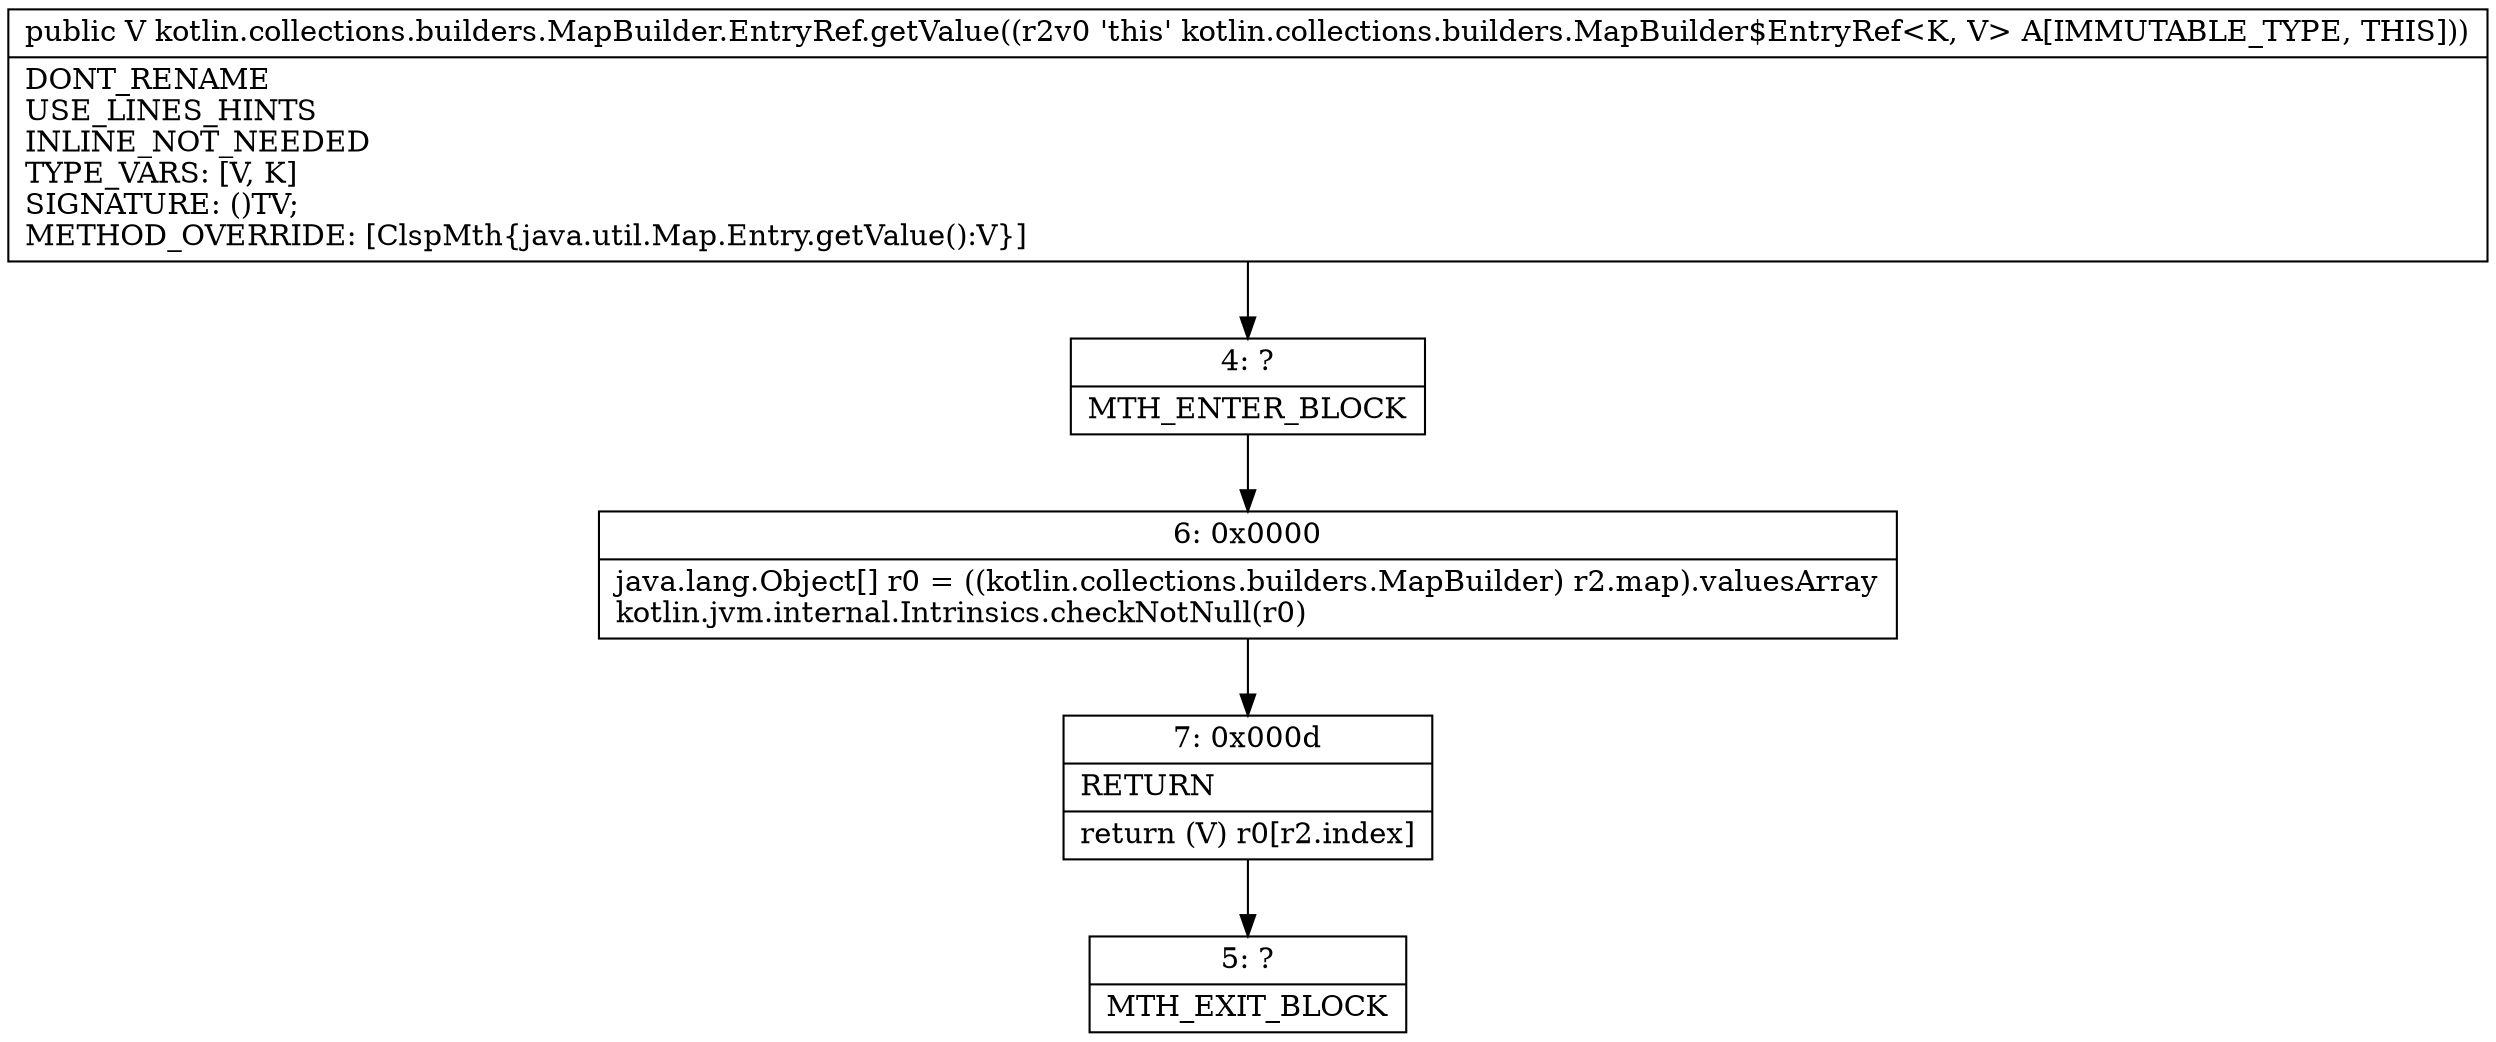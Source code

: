 digraph "CFG forkotlin.collections.builders.MapBuilder.EntryRef.getValue()Ljava\/lang\/Object;" {
Node_4 [shape=record,label="{4\:\ ?|MTH_ENTER_BLOCK\l}"];
Node_6 [shape=record,label="{6\:\ 0x0000|java.lang.Object[] r0 = ((kotlin.collections.builders.MapBuilder) r2.map).valuesArray\lkotlin.jvm.internal.Intrinsics.checkNotNull(r0)\l}"];
Node_7 [shape=record,label="{7\:\ 0x000d|RETURN\l|return (V) r0[r2.index]\l}"];
Node_5 [shape=record,label="{5\:\ ?|MTH_EXIT_BLOCK\l}"];
MethodNode[shape=record,label="{public V kotlin.collections.builders.MapBuilder.EntryRef.getValue((r2v0 'this' kotlin.collections.builders.MapBuilder$EntryRef\<K, V\> A[IMMUTABLE_TYPE, THIS]))  | DONT_RENAME\lUSE_LINES_HINTS\lINLINE_NOT_NEEDED\lTYPE_VARS: [V, K]\lSIGNATURE: ()TV;\lMETHOD_OVERRIDE: [ClspMth\{java.util.Map.Entry.getValue():V\}]\l}"];
MethodNode -> Node_4;Node_4 -> Node_6;
Node_6 -> Node_7;
Node_7 -> Node_5;
}

